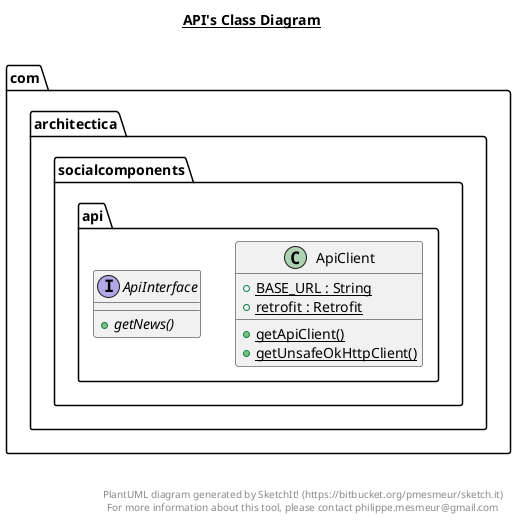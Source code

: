 @startuml

title __API's Class Diagram__\n

  namespace com.architectica.socialcomponents {
    namespace api {
      class com.architectica.socialcomponents.api.ApiClient {
          {static} + BASE_URL : String
          {static} + retrofit : Retrofit
          {static} + getApiClient()
          {static} + getUnsafeOkHttpClient()
      }
    }
  }
  

  namespace com.architectica.socialcomponents {
    namespace api {
      interface com.architectica.socialcomponents.api.ApiInterface {
          {abstract} + getNews()
      }
    }
  }
  



right footer


PlantUML diagram generated by SketchIt! (https://bitbucket.org/pmesmeur/sketch.it)
For more information about this tool, please contact philippe.mesmeur@gmail.com
endfooter

@enduml
